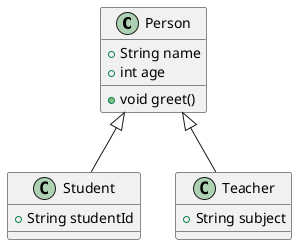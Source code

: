 @startuml
class Person {
    +String name
    +int age
    +void greet()
}

class Student extends Person {
    +String studentId
}

class Teacher extends Person {
    +String subject
}

@enduml